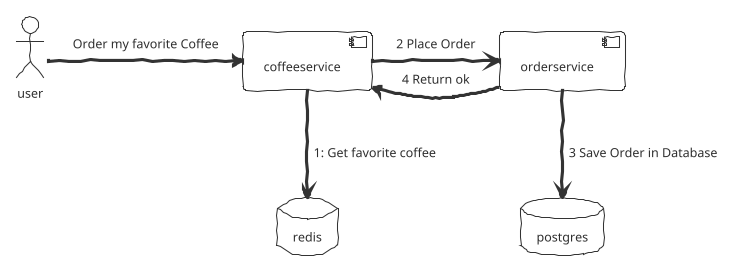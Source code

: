 @startuml
!theme sketchy-outline
'skinparam backgroundColor #ffffff
skinparam backgroundColor transparent

actor user
component coffeeservice
component orderservice
database redis
database postgres
user -> coffeeservice :Order my favorite Coffee
coffeeservice --> redis :1: Get favorite coffee
coffeeservice -> orderservice :2 Place Order
orderservice --> postgres :3 Save Order in Database
orderservice -> coffeeservice: 4 Return ok

@enduml
